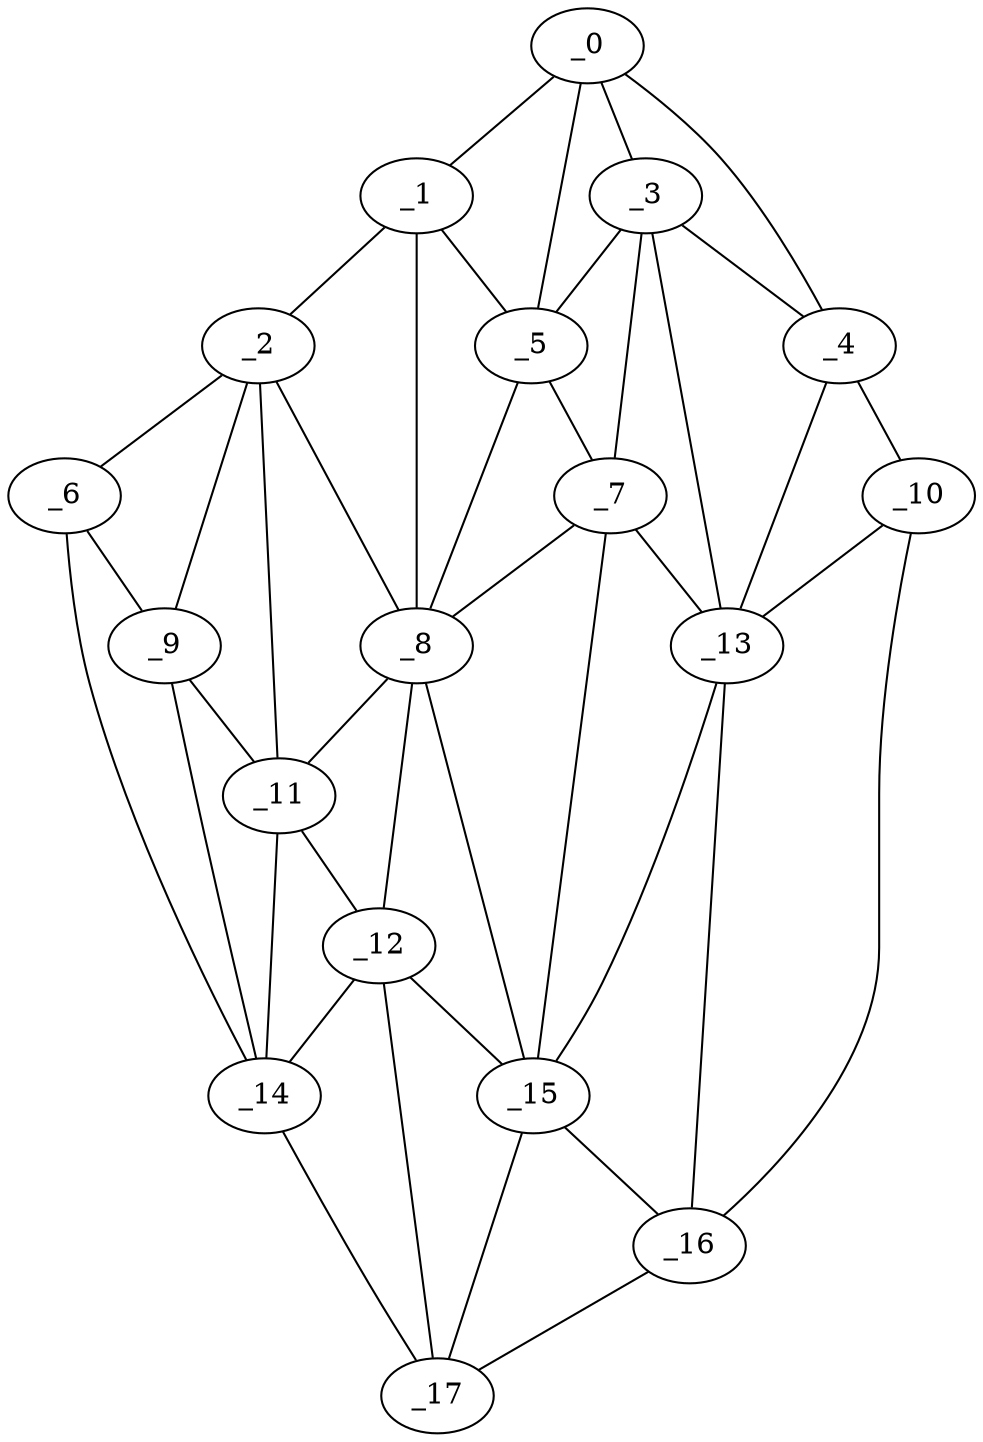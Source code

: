 graph "obj61__225.gxl" {
	_0	 [x=39,
		y=41];
	_1	 [x=39,
		y=81];
	_0 -- _1	 [valence=1];
	_3	 [x=45,
		y=33];
	_0 -- _3	 [valence=1];
	_4	 [x=48,
		y=9];
	_0 -- _4	 [valence=1];
	_5	 [x=62,
		y=66];
	_0 -- _5	 [valence=1];
	_2	 [x=40,
		y=92];
	_1 -- _2	 [valence=1];
	_1 -- _5	 [valence=2];
	_8	 [x=72,
		y=74];
	_1 -- _8	 [valence=2];
	_6	 [x=68,
		y=118];
	_2 -- _6	 [valence=1];
	_2 -- _8	 [valence=2];
	_9	 [x=72,
		y=111];
	_2 -- _9	 [valence=2];
	_11	 [x=78,
		y=100];
	_2 -- _11	 [valence=1];
	_3 -- _4	 [valence=2];
	_3 -- _5	 [valence=1];
	_7	 [x=72,
		y=62];
	_3 -- _7	 [valence=2];
	_13	 [x=81,
		y=32];
	_3 -- _13	 [valence=1];
	_10	 [x=77,
		y=7];
	_4 -- _10	 [valence=1];
	_4 -- _13	 [valence=2];
	_5 -- _7	 [valence=2];
	_5 -- _8	 [valence=1];
	_6 -- _9	 [valence=2];
	_14	 [x=83,
		y=120];
	_6 -- _14	 [valence=1];
	_7 -- _8	 [valence=2];
	_7 -- _13	 [valence=1];
	_15	 [x=84,
		y=51];
	_7 -- _15	 [valence=2];
	_8 -- _11	 [valence=2];
	_12	 [x=80,
		y=86];
	_8 -- _12	 [valence=2];
	_8 -- _15	 [valence=2];
	_9 -- _11	 [valence=2];
	_9 -- _14	 [valence=2];
	_10 -- _13	 [valence=2];
	_16	 [x=89,
		y=40];
	_10 -- _16	 [valence=1];
	_11 -- _12	 [valence=2];
	_11 -- _14	 [valence=2];
	_12 -- _14	 [valence=2];
	_12 -- _15	 [valence=1];
	_17	 [x=89,
		y=45];
	_12 -- _17	 [valence=2];
	_13 -- _15	 [valence=1];
	_13 -- _16	 [valence=1];
	_14 -- _17	 [valence=1];
	_15 -- _16	 [valence=2];
	_15 -- _17	 [valence=2];
	_16 -- _17	 [valence=1];
}
